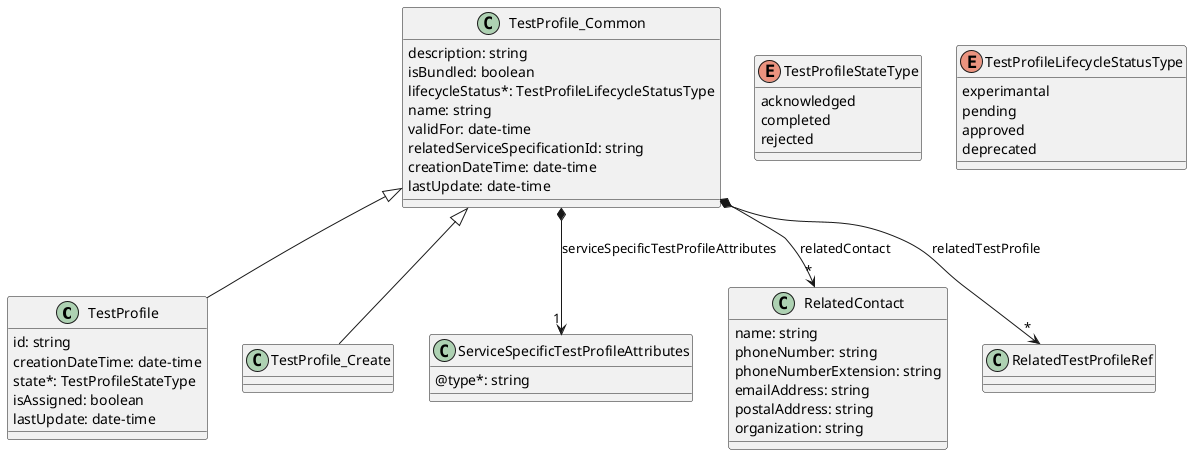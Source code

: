 @startuml testProfileModel

class TestProfile {
    id: string 
    creationDateTime: date-time
    state*: TestProfileStateType
    isAssigned: boolean
    lastUpdate: date-time
}

class TestProfile_Common {
    description: string
    isBundled: boolean
    lifecycleStatus*: TestProfileLifecycleStatusType
    name: string
    validFor: date-time
    relatedServiceSpecificationId: string
    creationDateTime: date-time
    lastUpdate: date-time
}
TestProfile_Common <|-- TestProfile_Create
TestProfile_Common <|-- TestProfile

enum TestProfileStateType {

    acknowledged
    completed
    rejected
}

enum TestProfileLifecycleStatusType {
    experimantal
    pending
    approved
    deprecated
}

class ServiceSpecificTestProfileAttributes {
    @type*: string
}
class RelatedContact {

    name: string
    phoneNumber: string
    phoneNumberExtension: string
    emailAddress: string
    postalAddress: string
    organization: string
}

TestProfile_Common *-->"1" ServiceSpecificTestProfileAttributes : serviceSpecificTestProfileAttributes
TestProfile_Common *-->"*" RelatedContact : relatedContact
TestProfile_Common *-->"*" RelatedTestProfileRef : relatedTestProfile


@enduml